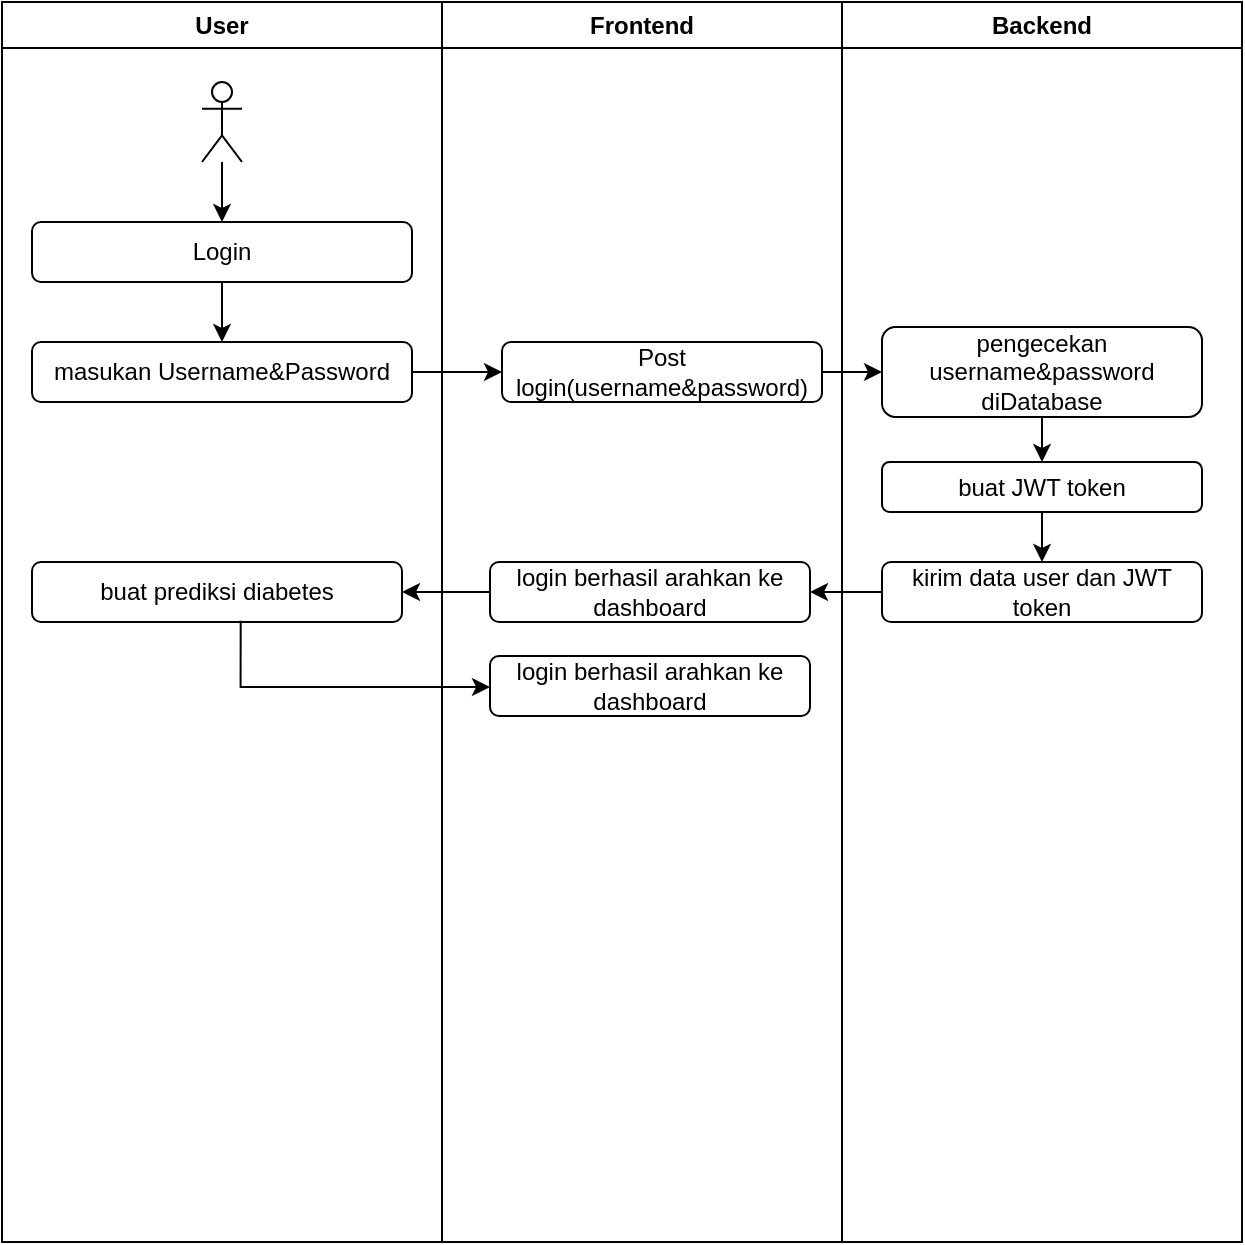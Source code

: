 <mxfile version="24.8.6">
  <diagram name="Halaman-1" id="YDQiy02J4WMnUg8wwacr">
    <mxGraphModel dx="332" dy="177" grid="1" gridSize="10" guides="1" tooltips="1" connect="1" arrows="1" fold="1" page="1" pageScale="1" pageWidth="827" pageHeight="1169" math="0" shadow="0">
      <root>
        <mxCell id="0" />
        <mxCell id="1" parent="0" />
        <mxCell id="SAdLbus_zGd10lb0x6KH-3" value="User" style="swimlane;whiteSpace=wrap;html=1;" vertex="1" parent="1">
          <mxGeometry x="90" y="60" width="220" height="620" as="geometry" />
        </mxCell>
        <mxCell id="SAdLbus_zGd10lb0x6KH-10" style="edgeStyle=orthogonalEdgeStyle;rounded=0;orthogonalLoop=1;jettySize=auto;html=1;entryX=0.5;entryY=0;entryDx=0;entryDy=0;" edge="1" parent="SAdLbus_zGd10lb0x6KH-3" source="SAdLbus_zGd10lb0x6KH-8" target="SAdLbus_zGd10lb0x6KH-9">
          <mxGeometry relative="1" as="geometry" />
        </mxCell>
        <mxCell id="SAdLbus_zGd10lb0x6KH-8" value="" style="shape=umlActor;verticalLabelPosition=bottom;verticalAlign=top;html=1;outlineConnect=0;" vertex="1" parent="SAdLbus_zGd10lb0x6KH-3">
          <mxGeometry x="100" y="40" width="20" height="40" as="geometry" />
        </mxCell>
        <mxCell id="SAdLbus_zGd10lb0x6KH-12" style="edgeStyle=orthogonalEdgeStyle;rounded=0;orthogonalLoop=1;jettySize=auto;html=1;entryX=0.5;entryY=0;entryDx=0;entryDy=0;" edge="1" parent="SAdLbus_zGd10lb0x6KH-3" source="SAdLbus_zGd10lb0x6KH-9" target="SAdLbus_zGd10lb0x6KH-11">
          <mxGeometry relative="1" as="geometry" />
        </mxCell>
        <mxCell id="SAdLbus_zGd10lb0x6KH-9" value="Login" style="rounded=1;whiteSpace=wrap;html=1;" vertex="1" parent="SAdLbus_zGd10lb0x6KH-3">
          <mxGeometry x="15" y="110" width="190" height="30" as="geometry" />
        </mxCell>
        <mxCell id="SAdLbus_zGd10lb0x6KH-11" value="masukan Username&amp;amp;Password" style="rounded=1;whiteSpace=wrap;html=1;" vertex="1" parent="SAdLbus_zGd10lb0x6KH-3">
          <mxGeometry x="15" y="170" width="190" height="30" as="geometry" />
        </mxCell>
        <mxCell id="SAdLbus_zGd10lb0x6KH-29" value="buat prediksi diabetes" style="rounded=1;whiteSpace=wrap;html=1;" vertex="1" parent="SAdLbus_zGd10lb0x6KH-3">
          <mxGeometry x="15" y="280" width="185" height="30" as="geometry" />
        </mxCell>
        <mxCell id="SAdLbus_zGd10lb0x6KH-31" style="edgeStyle=orthogonalEdgeStyle;rounded=0;orthogonalLoop=1;jettySize=auto;html=1;entryX=0;entryY=0.75;entryDx=0;entryDy=0;exitX=0.564;exitY=0.98;exitDx=0;exitDy=0;exitPerimeter=0;" edge="1" parent="SAdLbus_zGd10lb0x6KH-3" source="SAdLbus_zGd10lb0x6KH-29">
          <mxGeometry relative="1" as="geometry">
            <mxPoint x="140" y="310" as="sourcePoint" />
            <mxPoint x="244" y="342.5" as="targetPoint" />
            <Array as="points">
              <mxPoint x="119" y="342" />
            </Array>
          </mxGeometry>
        </mxCell>
        <mxCell id="SAdLbus_zGd10lb0x6KH-4" value="Frontend" style="swimlane;whiteSpace=wrap;html=1;" vertex="1" parent="1">
          <mxGeometry x="310" y="60" width="200" height="620" as="geometry" />
        </mxCell>
        <mxCell id="SAdLbus_zGd10lb0x6KH-14" value="Post login(username&amp;amp;password)" style="rounded=1;whiteSpace=wrap;html=1;" vertex="1" parent="SAdLbus_zGd10lb0x6KH-4">
          <mxGeometry x="30" y="170" width="160" height="30" as="geometry" />
        </mxCell>
        <mxCell id="SAdLbus_zGd10lb0x6KH-28" style="edgeStyle=orthogonalEdgeStyle;rounded=0;orthogonalLoop=1;jettySize=auto;html=1;" edge="1" parent="SAdLbus_zGd10lb0x6KH-4" source="SAdLbus_zGd10lb0x6KH-26">
          <mxGeometry relative="1" as="geometry">
            <mxPoint x="-20" y="295" as="targetPoint" />
          </mxGeometry>
        </mxCell>
        <mxCell id="SAdLbus_zGd10lb0x6KH-26" value="login berhasil arahkan ke dashboard" style="rounded=1;whiteSpace=wrap;html=1;" vertex="1" parent="SAdLbus_zGd10lb0x6KH-4">
          <mxGeometry x="24" y="280" width="160" height="30" as="geometry" />
        </mxCell>
        <mxCell id="SAdLbus_zGd10lb0x6KH-32" value="login berhasil arahkan ke dashboard" style="rounded=1;whiteSpace=wrap;html=1;" vertex="1" parent="SAdLbus_zGd10lb0x6KH-4">
          <mxGeometry x="24" y="327" width="160" height="30" as="geometry" />
        </mxCell>
        <mxCell id="SAdLbus_zGd10lb0x6KH-5" value="Backend" style="swimlane;whiteSpace=wrap;html=1;" vertex="1" parent="1">
          <mxGeometry x="510" y="60" width="200" height="620" as="geometry" />
        </mxCell>
        <mxCell id="SAdLbus_zGd10lb0x6KH-20" style="edgeStyle=orthogonalEdgeStyle;rounded=0;orthogonalLoop=1;jettySize=auto;html=1;" edge="1" parent="SAdLbus_zGd10lb0x6KH-5" source="SAdLbus_zGd10lb0x6KH-17">
          <mxGeometry relative="1" as="geometry">
            <mxPoint x="100" y="230" as="targetPoint" />
          </mxGeometry>
        </mxCell>
        <mxCell id="SAdLbus_zGd10lb0x6KH-17" value="pengecekan username&amp;amp;password diDatabase" style="rounded=1;whiteSpace=wrap;html=1;" vertex="1" parent="SAdLbus_zGd10lb0x6KH-5">
          <mxGeometry x="20" y="162.5" width="160" height="45" as="geometry" />
        </mxCell>
        <mxCell id="SAdLbus_zGd10lb0x6KH-24" value="" style="edgeStyle=orthogonalEdgeStyle;rounded=0;orthogonalLoop=1;jettySize=auto;html=1;" edge="1" parent="SAdLbus_zGd10lb0x6KH-5" source="SAdLbus_zGd10lb0x6KH-19" target="SAdLbus_zGd10lb0x6KH-21">
          <mxGeometry relative="1" as="geometry" />
        </mxCell>
        <mxCell id="SAdLbus_zGd10lb0x6KH-19" value="buat JWT token" style="rounded=1;whiteSpace=wrap;html=1;" vertex="1" parent="SAdLbus_zGd10lb0x6KH-5">
          <mxGeometry x="20" y="230" width="160" height="25" as="geometry" />
        </mxCell>
        <mxCell id="SAdLbus_zGd10lb0x6KH-21" value="kirim data user dan JWT token" style="rounded=1;whiteSpace=wrap;html=1;" vertex="1" parent="SAdLbus_zGd10lb0x6KH-5">
          <mxGeometry x="20" y="280" width="160" height="30" as="geometry" />
        </mxCell>
        <mxCell id="SAdLbus_zGd10lb0x6KH-13" style="edgeStyle=orthogonalEdgeStyle;rounded=0;orthogonalLoop=1;jettySize=auto;html=1;entryX=0;entryY=0.5;entryDx=0;entryDy=0;" edge="1" parent="1" source="SAdLbus_zGd10lb0x6KH-11" target="SAdLbus_zGd10lb0x6KH-14">
          <mxGeometry relative="1" as="geometry">
            <mxPoint x="320" y="245" as="targetPoint" />
          </mxGeometry>
        </mxCell>
        <mxCell id="SAdLbus_zGd10lb0x6KH-18" style="edgeStyle=orthogonalEdgeStyle;rounded=0;orthogonalLoop=1;jettySize=auto;html=1;entryX=0;entryY=0.5;entryDx=0;entryDy=0;" edge="1" parent="1" source="SAdLbus_zGd10lb0x6KH-14" target="SAdLbus_zGd10lb0x6KH-17">
          <mxGeometry relative="1" as="geometry" />
        </mxCell>
        <mxCell id="SAdLbus_zGd10lb0x6KH-27" style="edgeStyle=orthogonalEdgeStyle;rounded=0;orthogonalLoop=1;jettySize=auto;html=1;" edge="1" parent="1" source="SAdLbus_zGd10lb0x6KH-21" target="SAdLbus_zGd10lb0x6KH-26">
          <mxGeometry relative="1" as="geometry" />
        </mxCell>
      </root>
    </mxGraphModel>
  </diagram>
</mxfile>
